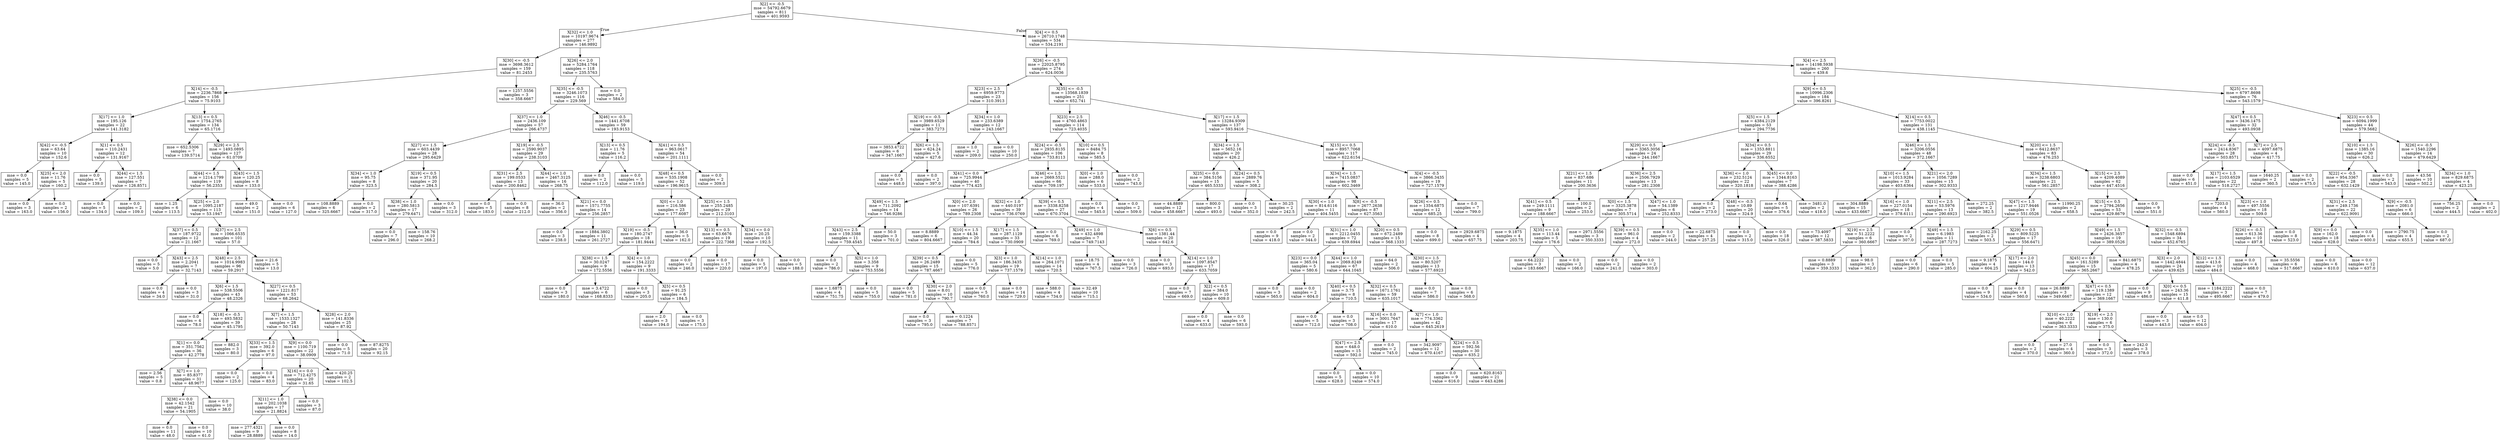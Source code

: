 digraph Tree {
node [shape=box] ;
0 [label="X[2] <= -0.5\nmse = 54792.6679\nsamples = 811\nvalue = 401.9593"] ;
1 [label="X[32] <= 1.0\nmse = 10197.9674\nsamples = 277\nvalue = 146.9892"] ;
0 -> 1 [labeldistance=2.5, labelangle=45, headlabel="True"] ;
2 [label="X[30] <= -0.5\nmse = 3698.3612\nsamples = 159\nvalue = 81.2453"] ;
1 -> 2 ;
3 [label="X[14] <= -0.5\nmse = 2236.7868\nsamples = 156\nvalue = 75.9103"] ;
2 -> 3 ;
4 [label="X[17] <= 1.0\nmse = 195.126\nsamples = 22\nvalue = 141.3182"] ;
3 -> 4 ;
5 [label="X[42] <= -0.5\nmse = 63.64\nsamples = 10\nvalue = 152.6"] ;
4 -> 5 ;
6 [label="mse = 0.0\nsamples = 5\nvalue = 145.0"] ;
5 -> 6 ;
7 [label="X[25] <= 2.0\nmse = 11.76\nsamples = 5\nvalue = 160.2"] ;
5 -> 7 ;
8 [label="mse = 0.0\nsamples = 3\nvalue = 163.0"] ;
7 -> 8 ;
9 [label="mse = 0.0\nsamples = 2\nvalue = 156.0"] ;
7 -> 9 ;
10 [label="X[1] <= 0.5\nmse = 110.2431\nsamples = 12\nvalue = 131.9167"] ;
4 -> 10 ;
11 [label="mse = 0.0\nsamples = 5\nvalue = 139.0"] ;
10 -> 11 ;
12 [label="X[44] <= 1.5\nmse = 127.551\nsamples = 7\nvalue = 126.8571"] ;
10 -> 12 ;
13 [label="mse = 0.0\nsamples = 5\nvalue = 134.0"] ;
12 -> 13 ;
14 [label="mse = 0.0\nsamples = 2\nvalue = 109.0"] ;
12 -> 14 ;
15 [label="X[13] <= 0.5\nmse = 1754.2765\nsamples = 134\nvalue = 65.1716"] ;
3 -> 15 ;
16 [label="mse = 652.5306\nsamples = 7\nvalue = 139.5714"] ;
15 -> 16 ;
17 [label="X[29] <= 2.5\nmse = 1493.0895\nsamples = 127\nvalue = 61.0709"] ;
15 -> 17 ;
18 [label="X[44] <= 1.5\nmse = 1214.1799\nsamples = 119\nvalue = 56.2353"] ;
17 -> 18 ;
19 [label="mse = 1.25\nsamples = 6\nvalue = 113.5"] ;
18 -> 19 ;
20 [label="X[25] <= 2.0\nmse = 1095.2187\nsamples = 113\nvalue = 53.1947"] ;
18 -> 20 ;
21 [label="X[37] <= 0.5\nmse = 187.9722\nsamples = 12\nvalue = 21.1667"] ;
20 -> 21 ;
22 [label="mse = 0.0\nsamples = 5\nvalue = 5.0"] ;
21 -> 22 ;
23 [label="X[43] <= 2.5\nmse = 2.2041\nsamples = 7\nvalue = 32.7143"] ;
21 -> 23 ;
24 [label="mse = 0.0\nsamples = 4\nvalue = 34.0"] ;
23 -> 24 ;
25 [label="mse = 0.0\nsamples = 3\nvalue = 31.0"] ;
23 -> 25 ;
26 [label="X[37] <= 2.5\nmse = 1066.6535\nsamples = 101\nvalue = 57.0"] ;
20 -> 26 ;
27 [label="X[48] <= 2.5\nmse = 1014.9983\nsamples = 96\nvalue = 59.2917"] ;
26 -> 27 ;
28 [label="X[6] <= 1.5\nmse = 538.5506\nsamples = 43\nvalue = 48.2326"] ;
27 -> 28 ;
29 [label="mse = 0.0\nsamples = 4\nvalue = 78.0"] ;
28 -> 29 ;
30 [label="X[18] <= -0.5\nmse = 493.5832\nsamples = 39\nvalue = 45.1795"] ;
28 -> 30 ;
31 [label="X[1] <= 0.0\nmse = 351.7562\nsamples = 36\nvalue = 42.2778"] ;
30 -> 31 ;
32 [label="mse = 2.56\nsamples = 5\nvalue = 0.8"] ;
31 -> 32 ;
33 [label="X[7] <= 1.0\nmse = 85.8377\nsamples = 31\nvalue = 48.9677"] ;
31 -> 33 ;
34 [label="X[38] <= 0.0\nmse = 42.1542\nsamples = 21\nvalue = 54.1905"] ;
33 -> 34 ;
35 [label="mse = 0.0\nsamples = 11\nvalue = 48.0"] ;
34 -> 35 ;
36 [label="mse = 0.0\nsamples = 10\nvalue = 61.0"] ;
34 -> 36 ;
37 [label="mse = 0.0\nsamples = 10\nvalue = 38.0"] ;
33 -> 37 ;
38 [label="mse = 882.0\nsamples = 3\nvalue = 80.0"] ;
30 -> 38 ;
39 [label="X[27] <= 0.5\nmse = 1221.817\nsamples = 53\nvalue = 68.2642"] ;
27 -> 39 ;
40 [label="X[7] <= 1.5\nmse = 1533.1327\nsamples = 28\nvalue = 50.7143"] ;
39 -> 40 ;
41 [label="X[33] <= 1.5\nmse = 392.0\nsamples = 6\nvalue = 97.0"] ;
40 -> 41 ;
42 [label="mse = 0.0\nsamples = 2\nvalue = 125.0"] ;
41 -> 42 ;
43 [label="mse = 0.0\nsamples = 4\nvalue = 83.0"] ;
41 -> 43 ;
44 [label="X[9] <= 0.0\nmse = 1100.719\nsamples = 22\nvalue = 38.0909"] ;
40 -> 44 ;
45 [label="X[16] <= 0.0\nmse = 712.4275\nsamples = 20\nvalue = 31.65"] ;
44 -> 45 ;
46 [label="X[11] <= 1.0\nmse = 202.1038\nsamples = 17\nvalue = 21.8824"] ;
45 -> 46 ;
47 [label="mse = 277.4321\nsamples = 9\nvalue = 28.8889"] ;
46 -> 47 ;
48 [label="mse = 0.0\nsamples = 8\nvalue = 14.0"] ;
46 -> 48 ;
49 [label="mse = 0.0\nsamples = 3\nvalue = 87.0"] ;
45 -> 49 ;
50 [label="mse = 420.25\nsamples = 2\nvalue = 102.5"] ;
44 -> 50 ;
51 [label="X[28] <= 2.0\nmse = 141.8336\nsamples = 25\nvalue = 87.92"] ;
39 -> 51 ;
52 [label="mse = 0.0\nsamples = 5\nvalue = 71.0"] ;
51 -> 52 ;
53 [label="mse = 87.8275\nsamples = 20\nvalue = 92.15"] ;
51 -> 53 ;
54 [label="mse = 21.6\nsamples = 5\nvalue = 13.0"] ;
26 -> 54 ;
55 [label="X[43] <= 1.5\nmse = 120.25\nsamples = 8\nvalue = 133.0"] ;
17 -> 55 ;
56 [label="mse = 49.0\nsamples = 2\nvalue = 151.0"] ;
55 -> 56 ;
57 [label="mse = 0.0\nsamples = 6\nvalue = 127.0"] ;
55 -> 57 ;
58 [label="mse = 1257.5556\nsamples = 3\nvalue = 358.6667"] ;
2 -> 58 ;
59 [label="X[26] <= 2.0\nmse = 5284.1764\nsamples = 118\nvalue = 235.5763"] ;
1 -> 59 ;
60 [label="X[35] <= -0.5\nmse = 3246.1073\nsamples = 116\nvalue = 229.569"] ;
59 -> 60 ;
61 [label="X[37] <= 1.0\nmse = 2436.109\nsamples = 57\nvalue = 266.4737"] ;
60 -> 61 ;
62 [label="X[27] <= 1.5\nmse = 603.4439\nsamples = 28\nvalue = 295.6429"] ;
61 -> 62 ;
63 [label="X[34] <= 1.0\nmse = 95.75\nsamples = 8\nvalue = 323.5"] ;
62 -> 63 ;
64 [label="mse = 108.8889\nsamples = 6\nvalue = 325.6667"] ;
63 -> 64 ;
65 [label="mse = 0.0\nsamples = 2\nvalue = 317.0"] ;
63 -> 65 ;
66 [label="X[19] <= 0.5\nmse = 371.95\nsamples = 20\nvalue = 284.5"] ;
62 -> 66 ;
67 [label="X[38] <= 1.0\nmse = 280.5813\nsamples = 17\nvalue = 279.6471"] ;
66 -> 67 ;
68 [label="mse = 0.0\nsamples = 7\nvalue = 296.0"] ;
67 -> 68 ;
69 [label="mse = 158.76\nsamples = 10\nvalue = 268.2"] ;
67 -> 69 ;
70 [label="mse = 0.0\nsamples = 3\nvalue = 312.0"] ;
66 -> 70 ;
71 [label="X[19] <= -0.5\nmse = 2590.9037\nsamples = 29\nvalue = 238.3103"] ;
61 -> 71 ;
72 [label="X[31] <= 2.5\nmse = 199.0533\nsamples = 13\nvalue = 200.8462"] ;
71 -> 72 ;
73 [label="mse = 0.0\nsamples = 5\nvalue = 183.0"] ;
72 -> 73 ;
74 [label="mse = 0.0\nsamples = 8\nvalue = 212.0"] ;
72 -> 74 ;
75 [label="X[44] <= 1.0\nmse = 2467.3125\nsamples = 16\nvalue = 268.75"] ;
71 -> 75 ;
76 [label="mse = 36.0\nsamples = 2\nvalue = 356.0"] ;
75 -> 76 ;
77 [label="X[21] <= 0.0\nmse = 1571.7755\nsamples = 14\nvalue = 256.2857"] ;
75 -> 77 ;
78 [label="mse = 0.0\nsamples = 3\nvalue = 238.0"] ;
77 -> 78 ;
79 [label="mse = 1884.3802\nsamples = 11\nvalue = 261.2727"] ;
77 -> 79 ;
80 [label="X[46] <= -0.5\nmse = 1441.6708\nsamples = 59\nvalue = 193.9153"] ;
60 -> 80 ;
81 [label="X[13] <= 0.5\nmse = 11.76\nsamples = 5\nvalue = 116.2"] ;
80 -> 81 ;
82 [label="mse = 0.0\nsamples = 2\nvalue = 112.0"] ;
81 -> 82 ;
83 [label="mse = 0.0\nsamples = 3\nvalue = 119.0"] ;
81 -> 83 ;
84 [label="X[41] <= 0.5\nmse = 963.0617\nsamples = 54\nvalue = 201.1111"] ;
80 -> 84 ;
85 [label="X[48] <= 0.5\nmse = 535.1908\nsamples = 52\nvalue = 196.9615"] ;
84 -> 85 ;
86 [label="X[0] <= 1.0\nmse = 216.586\nsamples = 23\nvalue = 177.6087"] ;
85 -> 86 ;
87 [label="X[19] <= -0.5\nmse = 180.2747\nsamples = 18\nvalue = 181.9444"] ;
86 -> 87 ;
88 [label="X[38] <= 1.5\nmse = 30.0247\nsamples = 9\nvalue = 172.5556"] ;
87 -> 88 ;
89 [label="mse = 0.0\nsamples = 3\nvalue = 180.0"] ;
88 -> 89 ;
90 [label="mse = 3.4722\nsamples = 6\nvalue = 168.8333"] ;
88 -> 90 ;
91 [label="X[4] <= 1.0\nmse = 154.2222\nsamples = 9\nvalue = 191.3333"] ;
87 -> 91 ;
92 [label="mse = 0.0\nsamples = 3\nvalue = 205.0"] ;
91 -> 92 ;
93 [label="X[5] <= 0.5\nmse = 91.25\nsamples = 6\nvalue = 184.5"] ;
91 -> 93 ;
94 [label="mse = 2.0\nsamples = 3\nvalue = 194.0"] ;
93 -> 94 ;
95 [label="mse = 0.0\nsamples = 3\nvalue = 175.0"] ;
93 -> 95 ;
96 [label="mse = 36.0\nsamples = 5\nvalue = 162.0"] ;
86 -> 96 ;
97 [label="X[25] <= 1.5\nmse = 255.2485\nsamples = 29\nvalue = 212.3103"] ;
85 -> 97 ;
98 [label="X[13] <= 0.5\nmse = 63.6676\nsamples = 19\nvalue = 222.7368"] ;
97 -> 98 ;
99 [label="mse = 0.0\nsamples = 2\nvalue = 246.0"] ;
98 -> 99 ;
100 [label="mse = 0.0\nsamples = 17\nvalue = 220.0"] ;
98 -> 100 ;
101 [label="X[34] <= 0.0\nmse = 20.25\nsamples = 10\nvalue = 192.5"] ;
97 -> 101 ;
102 [label="mse = 0.0\nsamples = 5\nvalue = 197.0"] ;
101 -> 102 ;
103 [label="mse = 0.0\nsamples = 5\nvalue = 188.0"] ;
101 -> 103 ;
104 [label="mse = 0.0\nsamples = 2\nvalue = 309.0"] ;
84 -> 104 ;
105 [label="mse = 0.0\nsamples = 2\nvalue = 584.0"] ;
59 -> 105 ;
106 [label="X[4] <= 0.5\nmse = 26710.1748\nsamples = 534\nvalue = 534.2191"] ;
0 -> 106 [labeldistance=2.5, labelangle=-45, headlabel="False"] ;
107 [label="X[26] <= -0.5\nmse = 22025.8795\nsamples = 274\nvalue = 624.0036"] ;
106 -> 107 ;
108 [label="X[23] <= 2.5\nmse = 6959.9773\nsamples = 23\nvalue = 310.3913"] ;
107 -> 108 ;
109 [label="X[19] <= -0.5\nmse = 3989.6529\nsamples = 11\nvalue = 383.7273"] ;
108 -> 109 ;
110 [label="mse = 3853.4722\nsamples = 6\nvalue = 347.1667"] ;
109 -> 110 ;
111 [label="X[6] <= 1.5\nmse = 624.24\nsamples = 5\nvalue = 427.6"] ;
109 -> 111 ;
112 [label="mse = 0.0\nsamples = 3\nvalue = 448.0"] ;
111 -> 112 ;
113 [label="mse = 0.0\nsamples = 2\nvalue = 397.0"] ;
111 -> 113 ;
114 [label="X[34] <= 1.0\nmse = 233.6389\nsamples = 12\nvalue = 243.1667"] ;
108 -> 114 ;
115 [label="mse = 1.0\nsamples = 2\nvalue = 209.0"] ;
114 -> 115 ;
116 [label="mse = 0.0\nsamples = 10\nvalue = 250.0"] ;
114 -> 116 ;
117 [label="X[35] <= -0.5\nmse = 13568.1839\nsamples = 251\nvalue = 652.741"] ;
107 -> 117 ;
118 [label="X[23] <= 2.5\nmse = 4760.4863\nsamples = 114\nvalue = 723.4035"] ;
117 -> 118 ;
119 [label="X[24] <= -0.5\nmse = 2935.8135\nsamples = 106\nvalue = 733.8113"] ;
118 -> 119 ;
120 [label="X[41] <= 0.0\nmse = 725.9944\nsamples = 40\nvalue = 774.425"] ;
119 -> 120 ;
121 [label="X[49] <= 1.5\nmse = 711.2092\nsamples = 14\nvalue = 746.9286"] ;
120 -> 121 ;
122 [label="X[43] <= 2.5\nmse = 159.3388\nsamples = 11\nvalue = 759.4545"] ;
121 -> 122 ;
123 [label="mse = 0.0\nsamples = 2\nvalue = 786.0"] ;
122 -> 123 ;
124 [label="X[5] <= 1.0\nmse = 3.358\nsamples = 9\nvalue = 753.5556"] ;
122 -> 124 ;
125 [label="mse = 1.6875\nsamples = 4\nvalue = 751.75"] ;
124 -> 125 ;
126 [label="mse = 0.0\nsamples = 5\nvalue = 755.0"] ;
124 -> 126 ;
127 [label="mse = 50.0\nsamples = 3\nvalue = 701.0"] ;
121 -> 127 ;
128 [label="X[0] <= 2.0\nmse = 107.6391\nsamples = 26\nvalue = 789.2308"] ;
120 -> 128 ;
129 [label="mse = 8.8889\nsamples = 6\nvalue = 804.6667"] ;
128 -> 129 ;
130 [label="X[10] <= 1.5\nmse = 44.34\nsamples = 20\nvalue = 784.6"] ;
128 -> 130 ;
131 [label="X[39] <= 0.5\nmse = 26.2489\nsamples = 15\nvalue = 787.4667"] ;
130 -> 131 ;
132 [label="mse = 0.0\nsamples = 5\nvalue = 781.0"] ;
131 -> 132 ;
133 [label="X[30] <= 2.0\nmse = 8.01\nsamples = 10\nvalue = 790.7"] ;
131 -> 133 ;
134 [label="mse = 0.0\nsamples = 3\nvalue = 795.0"] ;
133 -> 134 ;
135 [label="mse = 0.1224\nsamples = 7\nvalue = 788.8571"] ;
133 -> 135 ;
136 [label="mse = 0.0\nsamples = 5\nvalue = 776.0"] ;
130 -> 136 ;
137 [label="X[46] <= 1.5\nmse = 2669.5521\nsamples = 66\nvalue = 709.197"] ;
119 -> 137 ;
138 [label="X[32] <= 1.0\nmse = 440.0197\nsamples = 39\nvalue = 736.0769"] ;
137 -> 138 ;
139 [label="X[17] <= 1.5\nmse = 287.1129\nsamples = 33\nvalue = 730.0909"] ;
138 -> 139 ;
140 [label="X[3] <= 1.0\nmse = 186.3435\nsamples = 19\nvalue = 737.1579"] ;
139 -> 140 ;
141 [label="mse = 0.0\nsamples = 5\nvalue = 760.0"] ;
140 -> 141 ;
142 [label="mse = 0.0\nsamples = 14\nvalue = 729.0"] ;
140 -> 142 ;
143 [label="X[14] <= 1.0\nmse = 264.1071\nsamples = 14\nvalue = 720.5"] ;
139 -> 143 ;
144 [label="mse = 588.0\nsamples = 4\nvalue = 734.0"] ;
143 -> 144 ;
145 [label="mse = 32.49\nsamples = 10\nvalue = 715.1"] ;
143 -> 145 ;
146 [label="mse = 0.0\nsamples = 6\nvalue = 769.0"] ;
138 -> 146 ;
147 [label="X[39] <= 0.5\nmse = 3338.8258\nsamples = 27\nvalue = 670.3704"] ;
137 -> 147 ;
148 [label="X[49] <= 1.0\nmse = 432.4898\nsamples = 7\nvalue = 749.7143"] ;
147 -> 148 ;
149 [label="mse = 18.75\nsamples = 4\nvalue = 767.5"] ;
148 -> 149 ;
150 [label="mse = 0.0\nsamples = 3\nvalue = 726.0"] ;
148 -> 150 ;
151 [label="X[6] <= 0.5\nmse = 1381.44\nsamples = 20\nvalue = 642.6"] ;
147 -> 151 ;
152 [label="mse = 0.0\nsamples = 3\nvalue = 693.0"] ;
151 -> 152 ;
153 [label="X[14] <= 1.0\nmse = 1097.8547\nsamples = 17\nvalue = 633.7059"] ;
151 -> 153 ;
154 [label="mse = 0.0\nsamples = 7\nvalue = 669.0"] ;
153 -> 154 ;
155 [label="X[2] <= 0.5\nmse = 384.0\nsamples = 10\nvalue = 609.0"] ;
153 -> 155 ;
156 [label="mse = 0.0\nsamples = 4\nvalue = 633.0"] ;
155 -> 156 ;
157 [label="mse = 0.0\nsamples = 6\nvalue = 593.0"] ;
155 -> 157 ;
158 [label="X[10] <= 0.5\nmse = 8484.75\nsamples = 8\nvalue = 585.5"] ;
118 -> 158 ;
159 [label="X[0] <= 1.0\nmse = 288.0\nsamples = 6\nvalue = 533.0"] ;
158 -> 159 ;
160 [label="mse = 0.0\nsamples = 4\nvalue = 545.0"] ;
159 -> 160 ;
161 [label="mse = 0.0\nsamples = 2\nvalue = 509.0"] ;
159 -> 161 ;
162 [label="mse = 0.0\nsamples = 2\nvalue = 743.0"] ;
158 -> 162 ;
163 [label="X[17] <= 1.5\nmse = 13284.9309\nsamples = 137\nvalue = 593.9416"] ;
117 -> 163 ;
164 [label="X[34] <= 1.5\nmse = 5652.16\nsamples = 20\nvalue = 426.2"] ;
163 -> 164 ;
165 [label="X[25] <= 0.0\nmse = 384.5156\nsamples = 15\nvalue = 465.5333"] ;
164 -> 165 ;
166 [label="mse = 44.8889\nsamples = 12\nvalue = 458.6667"] ;
165 -> 166 ;
167 [label="mse = 800.0\nsamples = 3\nvalue = 493.0"] ;
165 -> 167 ;
168 [label="X[24] <= 0.5\nmse = 2889.76\nsamples = 5\nvalue = 308.2"] ;
164 -> 168 ;
169 [label="mse = 0.0\nsamples = 3\nvalue = 352.0"] ;
168 -> 169 ;
170 [label="mse = 30.25\nsamples = 2\nvalue = 242.5"] ;
168 -> 170 ;
171 [label="X[15] <= 0.5\nmse = 8957.7068\nsamples = 117\nvalue = 622.6154"] ;
163 -> 171 ;
172 [label="X[34] <= 1.5\nmse = 7415.0837\nsamples = 98\nvalue = 602.3469"] ;
171 -> 172 ;
173 [label="X[30] <= 1.0\nmse = 814.6116\nsamples = 11\nvalue = 404.5455"] ;
172 -> 173 ;
174 [label="mse = 0.0\nsamples = 9\nvalue = 418.0"] ;
173 -> 174 ;
175 [label="mse = 0.0\nsamples = 2\nvalue = 344.0"] ;
173 -> 175 ;
176 [label="X[8] <= -0.5\nmse = 2677.2638\nsamples = 87\nvalue = 627.3563"] ;
172 -> 176 ;
177 [label="X[31] <= 1.0\nmse = 2212.0455\nsamples = 72\nvalue = 639.6944"] ;
176 -> 177 ;
178 [label="X[23] <= 0.0\nmse = 365.04\nsamples = 5\nvalue = 580.6"] ;
177 -> 178 ;
179 [label="mse = 0.0\nsamples = 3\nvalue = 565.0"] ;
178 -> 179 ;
180 [label="mse = 0.0\nsamples = 2\nvalue = 604.0"] ;
178 -> 180 ;
181 [label="X[44] <= 1.0\nmse = 2069.8249\nsamples = 67\nvalue = 644.1045"] ;
177 -> 181 ;
182 [label="X[40] <= 0.5\nmse = 3.75\nsamples = 8\nvalue = 710.5"] ;
181 -> 182 ;
183 [label="mse = 0.0\nsamples = 5\nvalue = 712.0"] ;
182 -> 183 ;
184 [label="mse = 0.0\nsamples = 3\nvalue = 708.0"] ;
182 -> 184 ;
185 [label="X[32] <= 0.5\nmse = 1671.1761\nsamples = 59\nvalue = 635.1017"] ;
181 -> 185 ;
186 [label="X[16] <= 0.0\nmse = 3001.7647\nsamples = 17\nvalue = 610.0"] ;
185 -> 186 ;
187 [label="X[47] <= 2.5\nmse = 648.0\nsamples = 15\nvalue = 592.0"] ;
186 -> 187 ;
188 [label="mse = 0.0\nsamples = 5\nvalue = 628.0"] ;
187 -> 188 ;
189 [label="mse = 0.0\nsamples = 10\nvalue = 574.0"] ;
187 -> 189 ;
190 [label="mse = 0.0\nsamples = 2\nvalue = 745.0"] ;
186 -> 190 ;
191 [label="X[7] <= 1.0\nmse = 774.3362\nsamples = 42\nvalue = 645.2619"] ;
185 -> 191 ;
192 [label="mse = 342.9097\nsamples = 12\nvalue = 670.4167"] ;
191 -> 192 ;
193 [label="X[24] <= 0.5\nmse = 592.56\nsamples = 30\nvalue = 635.2"] ;
191 -> 193 ;
194 [label="mse = 0.0\nsamples = 9\nvalue = 616.0"] ;
193 -> 194 ;
195 [label="mse = 620.8163\nsamples = 21\nvalue = 643.4286"] ;
193 -> 195 ;
196 [label="X[20] <= 0.5\nmse = 672.2489\nsamples = 15\nvalue = 568.1333"] ;
176 -> 196 ;
197 [label="mse = 64.0\nsamples = 2\nvalue = 506.0"] ;
196 -> 197 ;
198 [label="X[30] <= 1.5\nmse = 80.5207\nsamples = 13\nvalue = 577.6923"] ;
196 -> 198 ;
199 [label="mse = 0.0\nsamples = 7\nvalue = 586.0"] ;
198 -> 199 ;
200 [label="mse = 0.0\nsamples = 6\nvalue = 568.0"] ;
198 -> 200 ;
201 [label="X[4] <= -0.5\nmse = 3866.3435\nsamples = 19\nvalue = 727.1579"] ;
171 -> 201 ;
202 [label="X[26] <= 0.5\nmse = 1354.6875\nsamples = 12\nvalue = 685.25"] ;
201 -> 202 ;
203 [label="mse = 0.0\nsamples = 8\nvalue = 699.0"] ;
202 -> 203 ;
204 [label="mse = 2929.6875\nsamples = 4\nvalue = 657.75"] ;
202 -> 204 ;
205 [label="mse = 0.0\nsamples = 7\nvalue = 799.0"] ;
201 -> 205 ;
206 [label="X[4] <= 2.5\nmse = 14198.5938\nsamples = 260\nvalue = 439.6"] ;
106 -> 206 ;
207 [label="X[9] <= 0.5\nmse = 10996.2306\nsamples = 184\nvalue = 396.8261"] ;
206 -> 207 ;
208 [label="X[5] <= 1.5\nmse = 4384.2129\nsamples = 53\nvalue = 294.7736"] ;
207 -> 208 ;
209 [label="X[29] <= 0.5\nmse = 3365.3056\nsamples = 24\nvalue = 244.1667"] ;
208 -> 209 ;
210 [label="X[21] <= 1.5\nmse = 837.686\nsamples = 11\nvalue = 200.3636"] ;
209 -> 210 ;
211 [label="X[41] <= 0.5\nmse = 249.1111\nsamples = 9\nvalue = 188.6667"] ;
210 -> 211 ;
212 [label="mse = 9.1875\nsamples = 4\nvalue = 203.75"] ;
211 -> 212 ;
213 [label="X[35] <= 1.0\nmse = 113.44\nsamples = 5\nvalue = 176.6"] ;
211 -> 213 ;
214 [label="mse = 64.2222\nsamples = 3\nvalue = 183.6667"] ;
213 -> 214 ;
215 [label="mse = 0.0\nsamples = 2\nvalue = 166.0"] ;
213 -> 215 ;
216 [label="mse = 100.0\nsamples = 2\nvalue = 253.0"] ;
210 -> 216 ;
217 [label="X[36] <= 2.5\nmse = 2506.7929\nsamples = 13\nvalue = 281.2308"] ;
209 -> 217 ;
218 [label="X[0] <= 1.5\nmse = 3325.3878\nsamples = 7\nvalue = 305.5714"] ;
217 -> 218 ;
219 [label="mse = 2971.5556\nsamples = 3\nvalue = 350.3333"] ;
218 -> 219 ;
220 [label="X[39] <= 0.5\nmse = 961.0\nsamples = 4\nvalue = 272.0"] ;
218 -> 220 ;
221 [label="mse = 0.0\nsamples = 2\nvalue = 241.0"] ;
220 -> 221 ;
222 [label="mse = 0.0\nsamples = 2\nvalue = 303.0"] ;
220 -> 222 ;
223 [label="X[47] <= 1.0\nmse = 54.1389\nsamples = 6\nvalue = 252.8333"] ;
217 -> 223 ;
224 [label="mse = 0.0\nsamples = 2\nvalue = 244.0"] ;
223 -> 224 ;
225 [label="mse = 22.6875\nsamples = 4\nvalue = 257.25"] ;
223 -> 225 ;
226 [label="X[34] <= 0.5\nmse = 1353.8811\nsamples = 29\nvalue = 336.6552"] ;
208 -> 226 ;
227 [label="X[36] <= 1.0\nmse = 232.5124\nsamples = 22\nvalue = 320.1818"] ;
226 -> 227 ;
228 [label="mse = 0.0\nsamples = 2\nvalue = 273.0"] ;
227 -> 228 ;
229 [label="X[48] <= -0.5\nmse = 10.89\nsamples = 20\nvalue = 324.9"] ;
227 -> 229 ;
230 [label="mse = 0.0\nsamples = 2\nvalue = 315.0"] ;
229 -> 230 ;
231 [label="mse = 0.0\nsamples = 18\nvalue = 326.0"] ;
229 -> 231 ;
232 [label="X[45] <= 0.0\nmse = 1344.8163\nsamples = 7\nvalue = 388.4286"] ;
226 -> 232 ;
233 [label="mse = 0.64\nsamples = 5\nvalue = 376.6"] ;
232 -> 233 ;
234 [label="mse = 3481.0\nsamples = 2\nvalue = 418.0"] ;
232 -> 234 ;
235 [label="X[14] <= 0.5\nmse = 7753.0022\nsamples = 131\nvalue = 438.1145"] ;
207 -> 235 ;
236 [label="X[46] <= 1.5\nmse = 3206.0556\nsamples = 48\nvalue = 372.1667"] ;
235 -> 236 ;
237 [label="X[10] <= 1.5\nmse = 1013.9284\nsamples = 33\nvalue = 403.6364"] ;
236 -> 237 ;
238 [label="mse = 304.8889\nsamples = 15\nvalue = 433.6667"] ;
237 -> 238 ;
239 [label="X[16] <= 1.0\nmse = 227.0154\nsamples = 18\nvalue = 378.6111"] ;
237 -> 239 ;
240 [label="mse = 73.4097\nsamples = 12\nvalue = 387.5833"] ;
239 -> 240 ;
241 [label="X[19] <= 2.5\nmse = 51.2222\nsamples = 6\nvalue = 360.6667"] ;
239 -> 241 ;
242 [label="mse = 0.8889\nsamples = 3\nvalue = 359.3333"] ;
241 -> 242 ;
243 [label="mse = 98.0\nsamples = 3\nvalue = 362.0"] ;
241 -> 243 ;
244 [label="X[21] <= 2.0\nmse = 1056.7289\nsamples = 15\nvalue = 302.9333"] ;
236 -> 244 ;
245 [label="X[11] <= 2.5\nmse = 53.5976\nsamples = 13\nvalue = 290.6923"] ;
244 -> 245 ;
246 [label="mse = 0.0\nsamples = 2\nvalue = 307.0"] ;
245 -> 246 ;
247 [label="X[49] <= 1.5\nmse = 6.1983\nsamples = 11\nvalue = 287.7273"] ;
245 -> 247 ;
248 [label="mse = 0.0\nsamples = 6\nvalue = 290.0"] ;
247 -> 248 ;
249 [label="mse = 0.0\nsamples = 5\nvalue = 285.0"] ;
247 -> 249 ;
250 [label="mse = 272.25\nsamples = 2\nvalue = 382.5"] ;
244 -> 250 ;
251 [label="X[20] <= 1.5\nmse = 6412.8637\nsamples = 83\nvalue = 476.253"] ;
235 -> 251 ;
252 [label="X[34] <= 1.5\nmse = 3238.6803\nsamples = 21\nvalue = 561.2857"] ;
251 -> 252 ;
253 [label="X[47] <= 1.5\nmse = 1217.9446\nsamples = 19\nvalue = 551.0526"] ;
252 -> 253 ;
254 [label="mse = 2162.25\nsamples = 2\nvalue = 503.5"] ;
253 -> 254 ;
255 [label="X[29] <= 0.5\nmse = 809.5225\nsamples = 17\nvalue = 556.6471"] ;
253 -> 255 ;
256 [label="mse = 9.1875\nsamples = 4\nvalue = 604.25"] ;
255 -> 256 ;
257 [label="X[17] <= 2.0\nmse = 144.0\nsamples = 13\nvalue = 542.0"] ;
255 -> 257 ;
258 [label="mse = 0.0\nsamples = 9\nvalue = 534.0"] ;
257 -> 258 ;
259 [label="mse = 0.0\nsamples = 4\nvalue = 560.0"] ;
257 -> 259 ;
260 [label="mse = 11990.25\nsamples = 2\nvalue = 658.5"] ;
252 -> 260 ;
261 [label="X[15] <= 2.5\nmse = 4209.4089\nsamples = 62\nvalue = 447.4516"] ;
251 -> 261 ;
262 [label="X[15] <= 0.5\nmse = 2794.2656\nsamples = 53\nvalue = 429.8679"] ;
261 -> 262 ;
263 [label="X[49] <= 1.5\nmse = 2426.3657\nsamples = 19\nvalue = 389.0526"] ;
262 -> 263 ;
264 [label="X[45] <= 0.0\nmse = 161.5289\nsamples = 15\nvalue = 365.2667"] ;
263 -> 264 ;
265 [label="mse = 26.8889\nsamples = 3\nvalue = 349.6667"] ;
264 -> 265 ;
266 [label="X[47] <= 0.5\nmse = 119.1389\nsamples = 12\nvalue = 369.1667"] ;
264 -> 266 ;
267 [label="X[10] <= 1.0\nmse = 40.2222\nsamples = 6\nvalue = 363.3333"] ;
266 -> 267 ;
268 [label="mse = 0.0\nsamples = 2\nvalue = 370.0"] ;
267 -> 268 ;
269 [label="mse = 27.0\nsamples = 4\nvalue = 360.0"] ;
267 -> 269 ;
270 [label="X[19] <= 2.5\nmse = 130.0\nsamples = 6\nvalue = 375.0"] ;
266 -> 270 ;
271 [label="mse = 0.0\nsamples = 3\nvalue = 372.0"] ;
270 -> 271 ;
272 [label="mse = 242.0\nsamples = 3\nvalue = 378.0"] ;
270 -> 272 ;
273 [label="mse = 841.6875\nsamples = 4\nvalue = 478.25"] ;
263 -> 273 ;
274 [label="X[32] <= -0.5\nmse = 1548.6894\nsamples = 34\nvalue = 452.6765"] ;
262 -> 274 ;
275 [label="X[3] <= 2.0\nmse = 1442.4844\nsamples = 24\nvalue = 439.625"] ;
274 -> 275 ;
276 [label="mse = 0.0\nsamples = 9\nvalue = 486.0"] ;
275 -> 276 ;
277 [label="X[0] <= 0.5\nmse = 243.36\nsamples = 15\nvalue = 411.8"] ;
275 -> 277 ;
278 [label="mse = 0.0\nsamples = 3\nvalue = 443.0"] ;
277 -> 278 ;
279 [label="mse = 0.0\nsamples = 12\nvalue = 404.0"] ;
277 -> 279 ;
280 [label="X[12] <= 1.5\nmse = 413.6\nsamples = 10\nvalue = 484.0"] ;
274 -> 280 ;
281 [label="mse = 1184.2222\nsamples = 3\nvalue = 495.6667"] ;
280 -> 281 ;
282 [label="mse = 0.0\nsamples = 7\nvalue = 479.0"] ;
280 -> 282 ;
283 [label="mse = 0.0\nsamples = 9\nvalue = 551.0"] ;
261 -> 283 ;
284 [label="X[25] <= -0.5\nmse = 6797.8698\nsamples = 76\nvalue = 543.1579"] ;
206 -> 284 ;
285 [label="X[47] <= 0.5\nmse = 3436.1475\nsamples = 32\nvalue = 493.0938"] ;
284 -> 285 ;
286 [label="X[24] <= -0.5\nmse = 2414.8367\nsamples = 28\nvalue = 503.8571"] ;
285 -> 286 ;
287 [label="mse = 0.0\nsamples = 6\nvalue = 451.0"] ;
286 -> 287 ;
288 [label="X[17] <= 1.5\nmse = 2103.6529\nsamples = 22\nvalue = 518.2727"] ;
286 -> 288 ;
289 [label="mse = 7203.0\nsamples = 4\nvalue = 560.0"] ;
288 -> 289 ;
290 [label="X[23] <= 1.0\nmse = 497.5556\nsamples = 18\nvalue = 509.0"] ;
288 -> 290 ;
291 [label="X[26] <= -0.5\nmse = 613.36\nsamples = 10\nvalue = 497.8"] ;
290 -> 291 ;
292 [label="mse = 0.0\nsamples = 4\nvalue = 468.0"] ;
291 -> 292 ;
293 [label="mse = 35.5556\nsamples = 6\nvalue = 517.6667"] ;
291 -> 293 ;
294 [label="mse = 0.0\nsamples = 8\nvalue = 523.0"] ;
290 -> 294 ;
295 [label="X[7] <= 2.5\nmse = 4097.6875\nsamples = 4\nvalue = 417.75"] ;
285 -> 295 ;
296 [label="mse = 1640.25\nsamples = 2\nvalue = 360.5"] ;
295 -> 296 ;
297 [label="mse = 0.0\nsamples = 2\nvalue = 475.0"] ;
295 -> 297 ;
298 [label="X[23] <= 0.5\nmse = 6094.1999\nsamples = 44\nvalue = 579.5682"] ;
284 -> 298 ;
299 [label="X[10] <= 1.5\nmse = 1385.16\nsamples = 30\nvalue = 626.2"] ;
298 -> 299 ;
300 [label="X[22] <= -0.5\nmse = 954.3367\nsamples = 28\nvalue = 632.1429"] ;
299 -> 300 ;
301 [label="X[31] <= 2.5\nmse = 249.1736\nsamples = 22\nvalue = 622.9091"] ;
300 -> 301 ;
302 [label="X[9] <= 0.0\nmse = 162.0\nsamples = 18\nvalue = 628.0"] ;
301 -> 302 ;
303 [label="mse = 0.0\nsamples = 6\nvalue = 610.0"] ;
302 -> 303 ;
304 [label="mse = 0.0\nsamples = 12\nvalue = 637.0"] ;
302 -> 304 ;
305 [label="mse = 0.0\nsamples = 4\nvalue = 600.0"] ;
301 -> 305 ;
306 [label="X[9] <= -0.5\nmse = 2081.0\nsamples = 6\nvalue = 666.0"] ;
300 -> 306 ;
307 [label="mse = 2790.75\nsamples = 4\nvalue = 655.5"] ;
306 -> 307 ;
308 [label="mse = 0.0\nsamples = 2\nvalue = 687.0"] ;
306 -> 308 ;
309 [label="mse = 0.0\nsamples = 2\nvalue = 543.0"] ;
299 -> 309 ;
310 [label="X[26] <= -0.5\nmse = 1540.2296\nsamples = 14\nvalue = 479.6429"] ;
298 -> 310 ;
311 [label="mse = 43.56\nsamples = 10\nvalue = 502.2"] ;
310 -> 311 ;
312 [label="X[34] <= 1.0\nmse = 829.6875\nsamples = 4\nvalue = 423.25"] ;
310 -> 312 ;
313 [label="mse = 756.25\nsamples = 2\nvalue = 444.5"] ;
312 -> 313 ;
314 [label="mse = 0.0\nsamples = 2\nvalue = 402.0"] ;
312 -> 314 ;
}